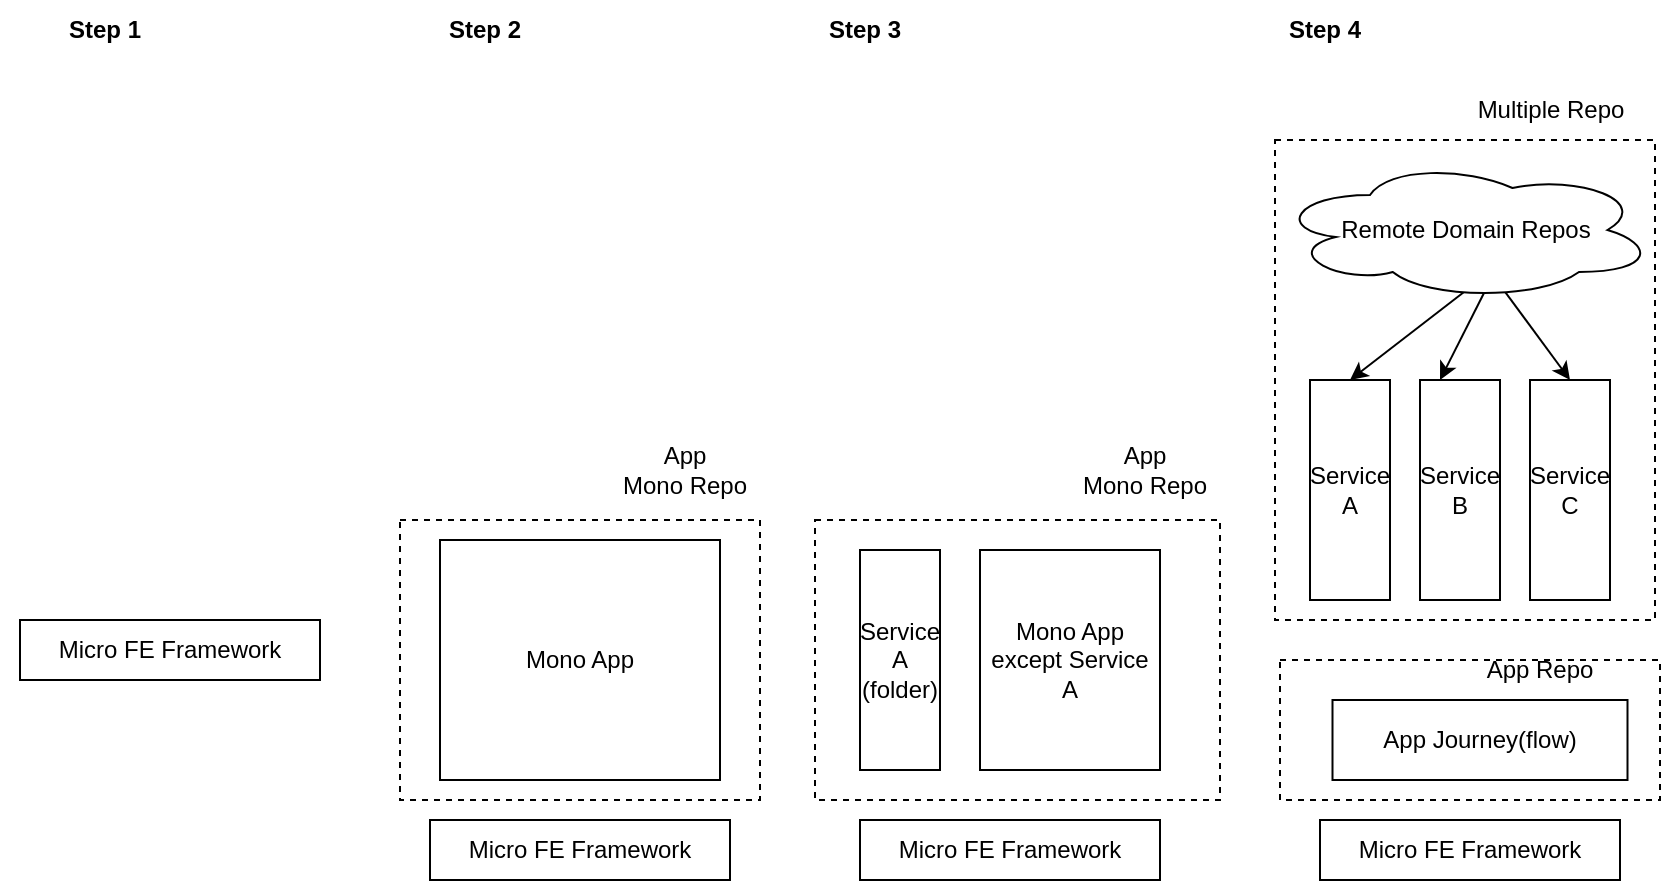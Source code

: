 <mxfile>
    <diagram id="a739z5Ibnznf_Jq_hGs8" name="Page-1">
        <mxGraphModel dx="820" dy="777" grid="1" gridSize="10" guides="1" tooltips="1" connect="1" arrows="1" fold="1" page="1" pageScale="1" pageWidth="850" pageHeight="1100" math="0" shadow="0">
            <root>
                <mxCell id="0"/>
                <mxCell id="1" parent="0"/>
                <mxCell id="36" value="" style="rounded=0;whiteSpace=wrap;html=1;fillColor=none;dashed=1;" parent="1" vertex="1">
                    <mxGeometry x="417.5" y="320" width="202.5" height="140" as="geometry"/>
                </mxCell>
                <mxCell id="37" value="" style="rounded=0;whiteSpace=wrap;html=1;fillColor=none;dashed=1;" parent="1" vertex="1">
                    <mxGeometry x="647.5" y="130" width="190" height="240" as="geometry"/>
                </mxCell>
                <mxCell id="35" value="" style="rounded=0;whiteSpace=wrap;html=1;fillColor=none;dashed=1;" parent="1" vertex="1">
                    <mxGeometry x="210" y="320" width="180" height="140" as="geometry"/>
                </mxCell>
                <mxCell id="4" value="Micro FE Framework" style="rounded=0;whiteSpace=wrap;html=1;" parent="1" vertex="1">
                    <mxGeometry x="225" y="470" width="150" height="30" as="geometry"/>
                </mxCell>
                <mxCell id="8" value="Mono App" style="rounded=0;whiteSpace=wrap;html=1;" parent="1" vertex="1">
                    <mxGeometry x="230" y="330" width="140" height="120" as="geometry"/>
                </mxCell>
                <mxCell id="18" style="edgeStyle=none;html=1;entryX=0.5;entryY=0.938;entryDx=0;entryDy=0;entryPerimeter=0;exitX=0.5;exitY=0;exitDx=0;exitDy=0;startArrow=classic;startFill=1;endArrow=none;endFill=0;" parent="1" source="14" target="17" edge="1">
                    <mxGeometry relative="1" as="geometry"/>
                </mxCell>
                <mxCell id="11" value="Service A (folder)" style="rounded=0;whiteSpace=wrap;html=1;" parent="1" vertex="1">
                    <mxGeometry x="440" y="335" width="40" height="110" as="geometry"/>
                </mxCell>
                <mxCell id="12" value="Mono App except Service A" style="rounded=0;whiteSpace=wrap;html=1;" parent="1" vertex="1">
                    <mxGeometry x="500" y="335" width="90" height="110" as="geometry"/>
                </mxCell>
                <mxCell id="14" value="Service A" style="rounded=0;whiteSpace=wrap;html=1;" parent="1" vertex="1">
                    <mxGeometry x="665" y="250" width="40" height="110" as="geometry"/>
                </mxCell>
                <mxCell id="19" style="edgeStyle=none;html=1;entryX=0.55;entryY=0.95;entryDx=0;entryDy=0;entryPerimeter=0;exitX=0.25;exitY=0;exitDx=0;exitDy=0;startArrow=classic;startFill=1;endArrow=none;endFill=0;" parent="1" source="15" target="17" edge="1">
                    <mxGeometry relative="1" as="geometry"/>
                </mxCell>
                <mxCell id="15" value="Service B" style="rounded=0;whiteSpace=wrap;html=1;" parent="1" vertex="1">
                    <mxGeometry x="720" y="250" width="40" height="110" as="geometry"/>
                </mxCell>
                <mxCell id="20" style="edgeStyle=none;html=1;entryX=0.605;entryY=0.94;entryDx=0;entryDy=0;entryPerimeter=0;exitX=0.5;exitY=0;exitDx=0;exitDy=0;endArrow=none;endFill=0;startArrow=classic;startFill=1;" parent="1" source="16" target="17" edge="1">
                    <mxGeometry relative="1" as="geometry"/>
                </mxCell>
                <mxCell id="16" value="Service C" style="rounded=0;whiteSpace=wrap;html=1;" parent="1" vertex="1">
                    <mxGeometry x="775" y="250" width="40" height="110" as="geometry"/>
                </mxCell>
                <mxCell id="17" value="Remote Domain Repos" style="ellipse;shape=cloud;whiteSpace=wrap;html=1;" parent="1" vertex="1">
                    <mxGeometry x="647.5" y="140" width="190" height="70" as="geometry"/>
                </mxCell>
                <mxCell id="21" value="App&lt;br&gt;Mono Repo" style="text;html=1;strokeColor=none;fillColor=none;align=center;verticalAlign=middle;whiteSpace=wrap;rounded=0;" parent="1" vertex="1">
                    <mxGeometry x="530" y="280" width="105" height="30" as="geometry"/>
                </mxCell>
                <mxCell id="22" value="Multiple Repo" style="text;html=1;strokeColor=none;fillColor=none;align=center;verticalAlign=middle;whiteSpace=wrap;rounded=0;" parent="1" vertex="1">
                    <mxGeometry x="732.5" y="100" width="105" height="30" as="geometry"/>
                </mxCell>
                <mxCell id="23" value="App &lt;br&gt;Mono Repo" style="text;html=1;strokeColor=none;fillColor=none;align=center;verticalAlign=middle;whiteSpace=wrap;rounded=0;" parent="1" vertex="1">
                    <mxGeometry x="300" y="280" width="105" height="30" as="geometry"/>
                </mxCell>
                <mxCell id="26" value="Micro FE Framework" style="rounded=0;whiteSpace=wrap;html=1;" parent="1" vertex="1">
                    <mxGeometry x="20" y="370" width="150" height="30" as="geometry"/>
                </mxCell>
                <mxCell id="27" value="Micro FE Framework" style="rounded=0;whiteSpace=wrap;html=1;" parent="1" vertex="1">
                    <mxGeometry x="440" y="470" width="150" height="30" as="geometry"/>
                </mxCell>
                <mxCell id="30" value="Micro FE Framework" style="rounded=0;whiteSpace=wrap;html=1;" parent="1" vertex="1">
                    <mxGeometry x="670" y="470" width="150" height="30" as="geometry"/>
                </mxCell>
                <mxCell id="32" value="&lt;b&gt;Step 1&lt;/b&gt;" style="text;html=1;strokeColor=none;fillColor=none;align=center;verticalAlign=middle;whiteSpace=wrap;rounded=0;" parent="1" vertex="1">
                    <mxGeometry x="10" y="60" width="105" height="30" as="geometry"/>
                </mxCell>
                <mxCell id="33" value="&lt;b&gt;Step 2&lt;/b&gt;" style="text;html=1;strokeColor=none;fillColor=none;align=center;verticalAlign=middle;whiteSpace=wrap;rounded=0;" parent="1" vertex="1">
                    <mxGeometry x="200" y="60" width="105" height="30" as="geometry"/>
                </mxCell>
                <mxCell id="34" value="&lt;b&gt;Step 3&lt;/b&gt;" style="text;html=1;strokeColor=none;fillColor=none;align=center;verticalAlign=middle;whiteSpace=wrap;rounded=0;" parent="1" vertex="1">
                    <mxGeometry x="390" y="60" width="105" height="30" as="geometry"/>
                </mxCell>
                <mxCell id="39" value="App Journey(flow)" style="rounded=0;whiteSpace=wrap;html=1;" parent="1" vertex="1">
                    <mxGeometry x="676.25" y="410" width="147.5" height="40" as="geometry"/>
                </mxCell>
                <mxCell id="40" value="" style="rounded=0;whiteSpace=wrap;html=1;fillColor=none;dashed=1;" parent="1" vertex="1">
                    <mxGeometry x="650" y="390" width="190" height="70" as="geometry"/>
                </mxCell>
                <mxCell id="42" value="App&amp;nbsp;Repo" style="text;html=1;strokeColor=none;fillColor=none;align=center;verticalAlign=middle;whiteSpace=wrap;rounded=0;" parent="1" vertex="1">
                    <mxGeometry x="730" y="380" width="100" height="30" as="geometry"/>
                </mxCell>
                <mxCell id="43" value="&lt;b&gt;Step 4&lt;/b&gt;" style="text;html=1;strokeColor=none;fillColor=none;align=center;verticalAlign=middle;whiteSpace=wrap;rounded=0;" parent="1" vertex="1">
                    <mxGeometry x="620" y="60" width="105" height="30" as="geometry"/>
                </mxCell>
            </root>
        </mxGraphModel>
    </diagram>
</mxfile>